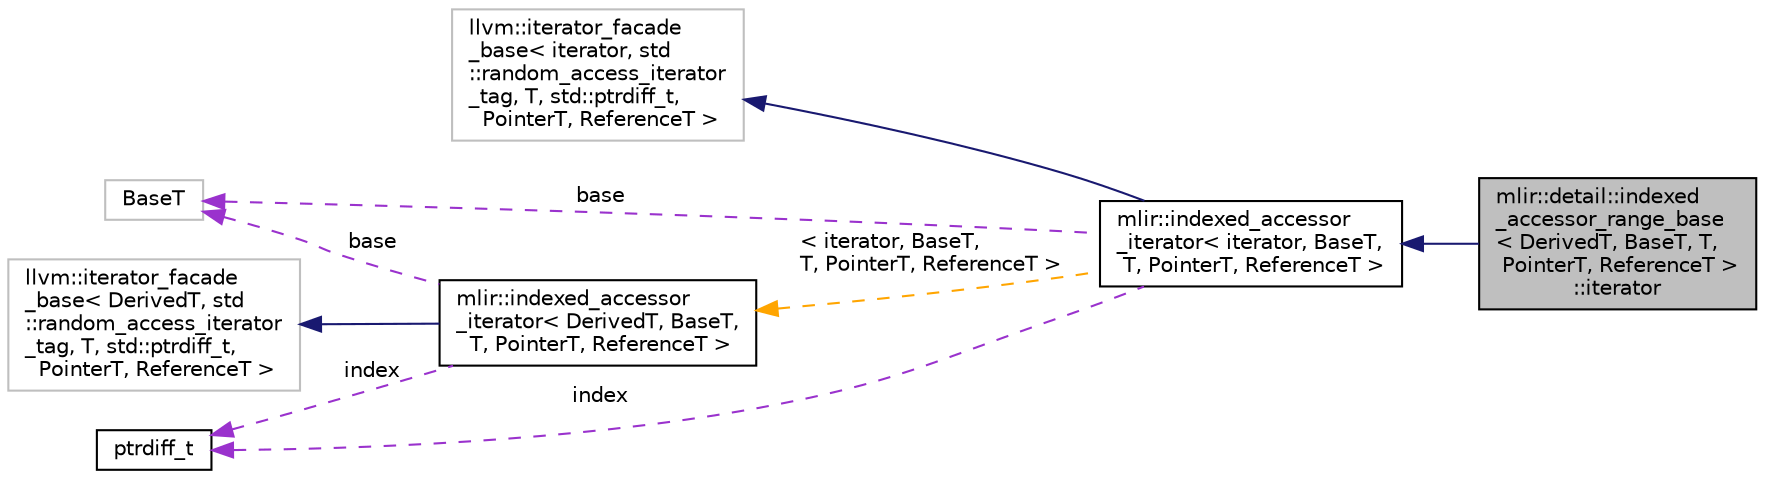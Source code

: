 digraph "mlir::detail::indexed_accessor_range_base&lt; DerivedT, BaseT, T, PointerT, ReferenceT &gt;::iterator"
{
  bgcolor="transparent";
  edge [fontname="Helvetica",fontsize="10",labelfontname="Helvetica",labelfontsize="10"];
  node [fontname="Helvetica",fontsize="10",shape=record];
  rankdir="LR";
  Node5 [label="mlir::detail::indexed\l_accessor_range_base\l\< DerivedT, BaseT, T,\l PointerT, ReferenceT \>\l::iterator",height=0.2,width=0.4,color="black", fillcolor="grey75", style="filled", fontcolor="black"];
  Node6 -> Node5 [dir="back",color="midnightblue",fontsize="10",style="solid",fontname="Helvetica"];
  Node6 [label="mlir::indexed_accessor\l_iterator\< iterator, BaseT,\l T, PointerT, ReferenceT \>",height=0.2,width=0.4,color="black",URL="$classmlir_1_1indexed__accessor__iterator.html"];
  Node7 -> Node6 [dir="back",color="midnightblue",fontsize="10",style="solid",fontname="Helvetica"];
  Node7 [label="llvm::iterator_facade\l_base\< iterator, std\l::random_access_iterator\l_tag, T, std::ptrdiff_t,\l PointerT, ReferenceT \>",height=0.2,width=0.4,color="grey75"];
  Node8 -> Node6 [dir="back",color="darkorchid3",fontsize="10",style="dashed",label=" index" ,fontname="Helvetica"];
  Node8 [label="ptrdiff_t",height=0.2,width=0.4,color="black",URL="$classptrdiff__t.html"];
  Node9 -> Node6 [dir="back",color="darkorchid3",fontsize="10",style="dashed",label=" base" ,fontname="Helvetica"];
  Node9 [label="BaseT",height=0.2,width=0.4,color="grey75"];
  Node10 -> Node6 [dir="back",color="orange",fontsize="10",style="dashed",label=" \< iterator, BaseT,\l T, PointerT, ReferenceT \>" ,fontname="Helvetica"];
  Node10 [label="mlir::indexed_accessor\l_iterator\< DerivedT, BaseT,\l T, PointerT, ReferenceT \>",height=0.2,width=0.4,color="black",URL="$classmlir_1_1indexed__accessor__iterator.html",tooltip="A utility class used to implement an iterator that contains some base object and an index..."];
  Node11 -> Node10 [dir="back",color="midnightblue",fontsize="10",style="solid",fontname="Helvetica"];
  Node11 [label="llvm::iterator_facade\l_base\< DerivedT, std\l::random_access_iterator\l_tag, T, std::ptrdiff_t,\l PointerT, ReferenceT \>",height=0.2,width=0.4,color="grey75"];
  Node8 -> Node10 [dir="back",color="darkorchid3",fontsize="10",style="dashed",label=" index" ,fontname="Helvetica"];
  Node9 -> Node10 [dir="back",color="darkorchid3",fontsize="10",style="dashed",label=" base" ,fontname="Helvetica"];
}
